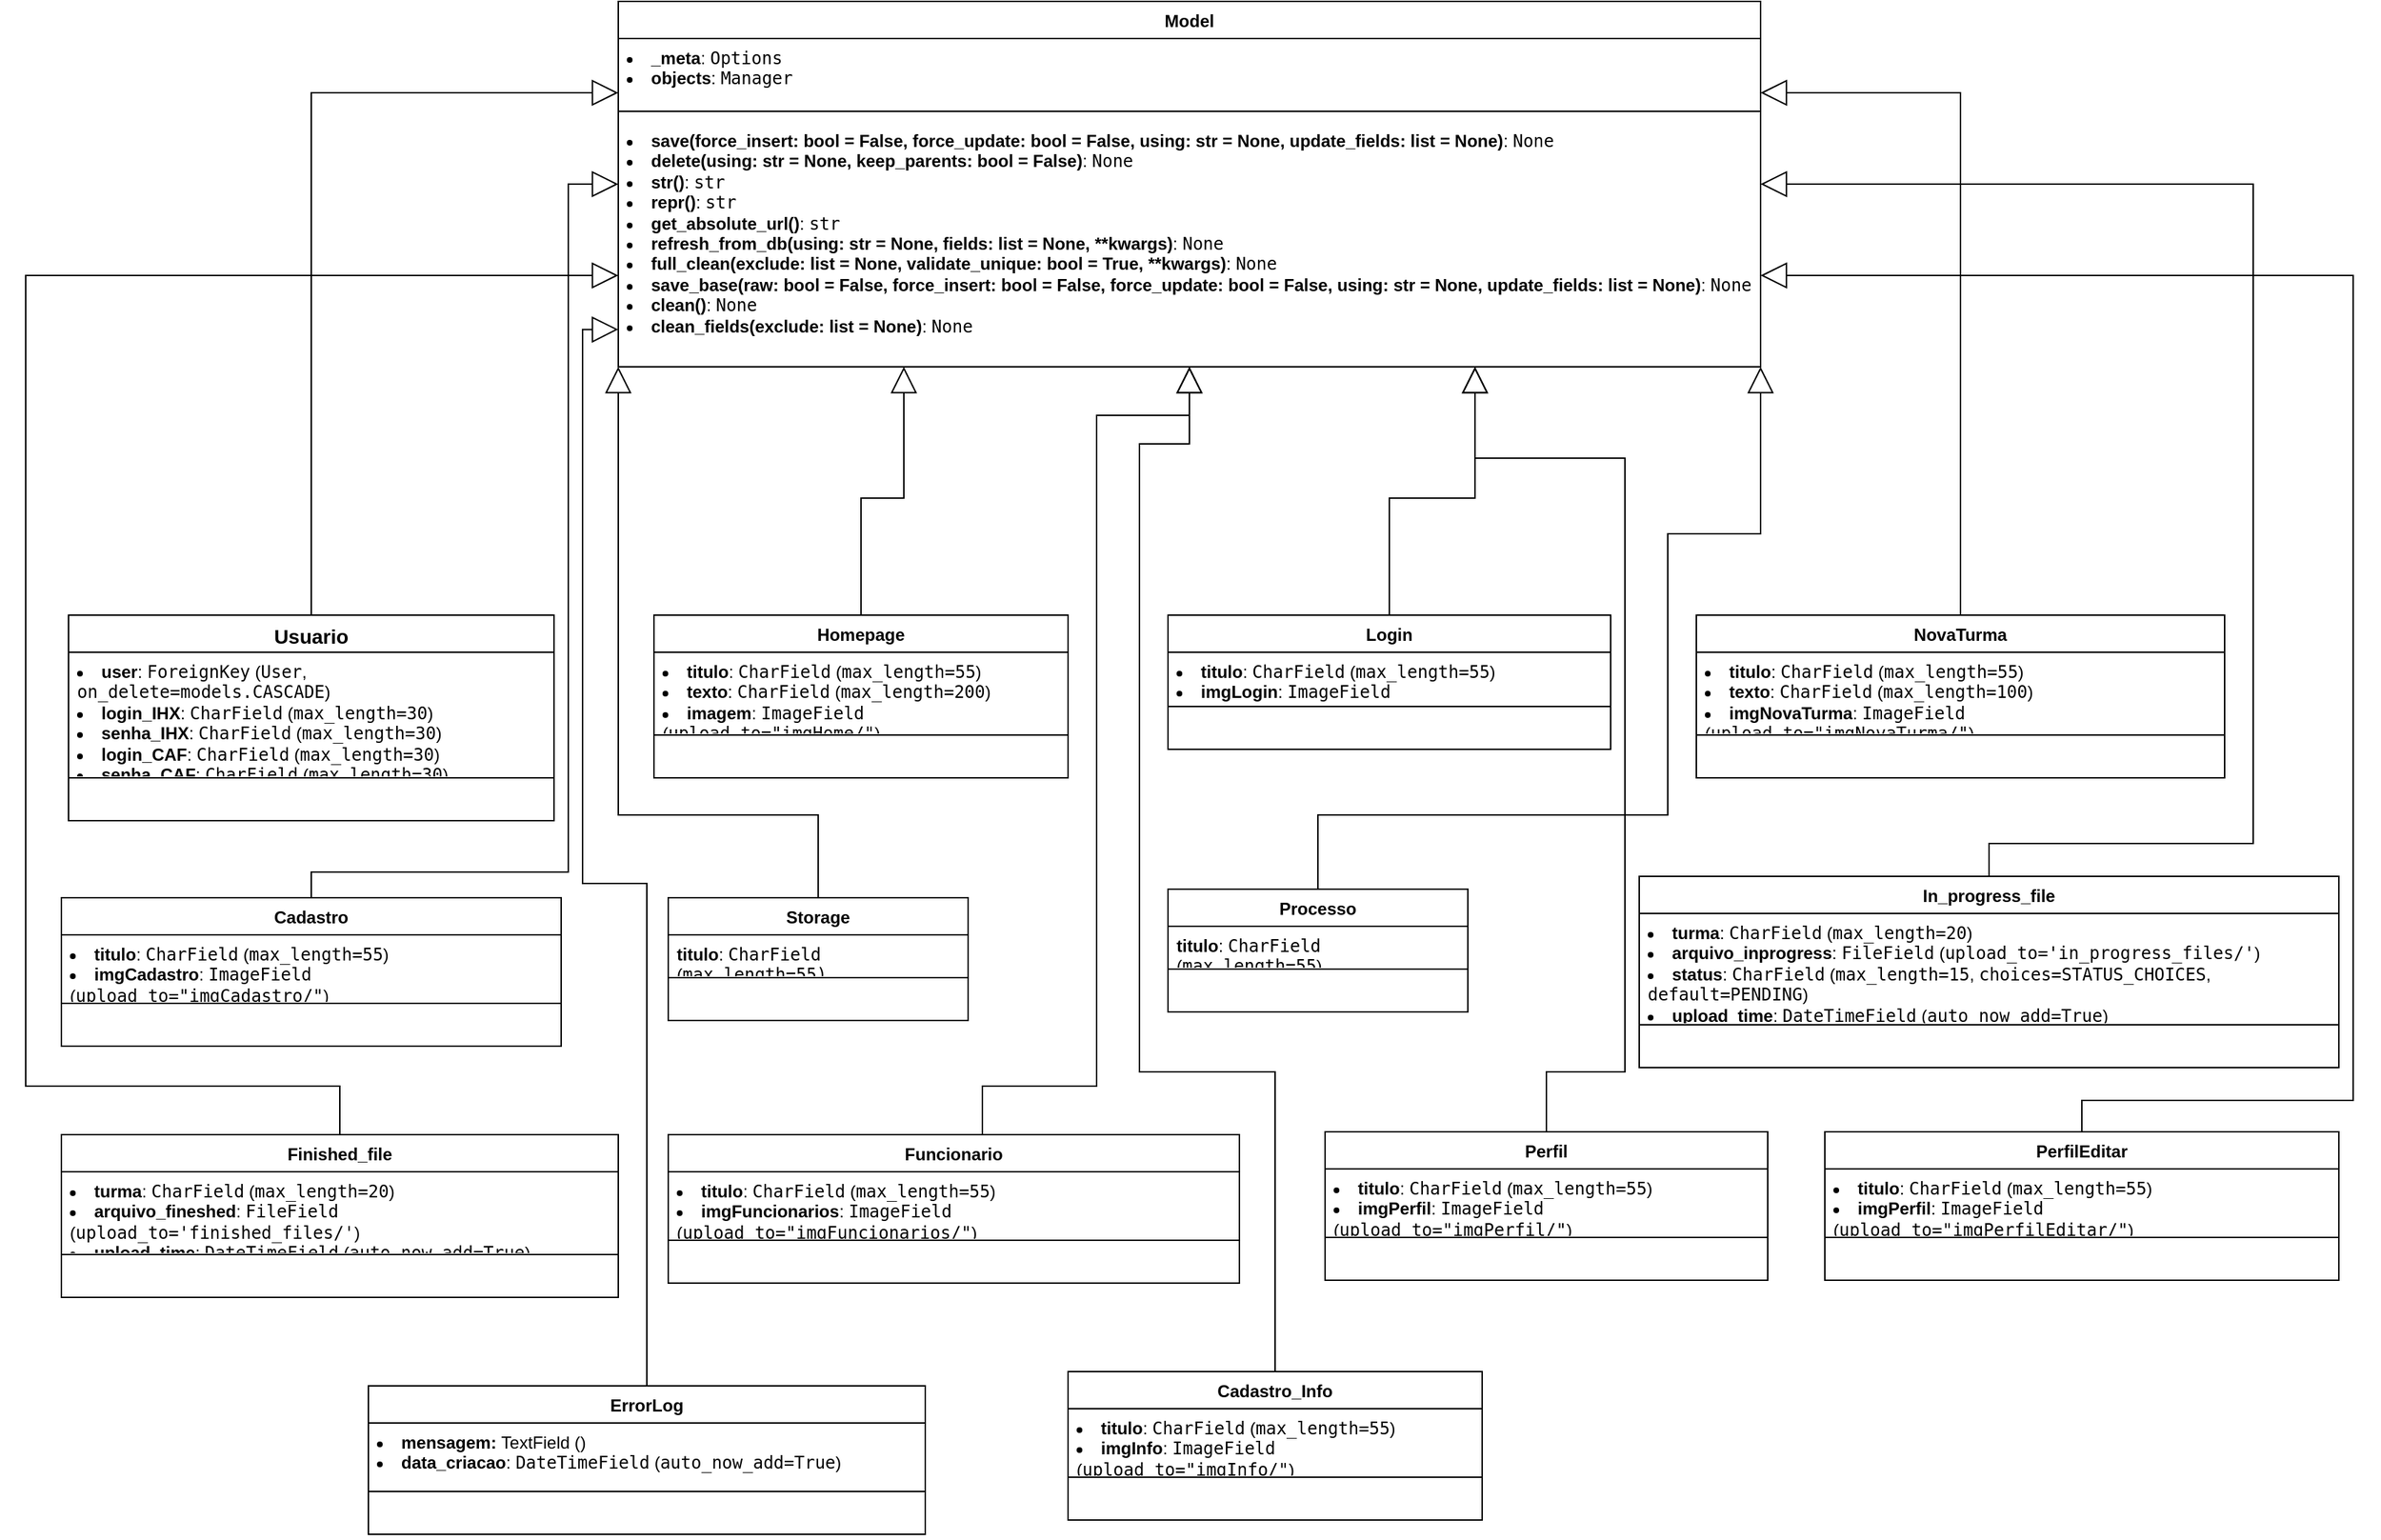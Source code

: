<mxfile version="25.0.1">
  <diagram id="C5RBs43oDa-KdzZeNtuy" name="Page-1">
    <mxGraphModel dx="1750" dy="928" grid="1" gridSize="10" guides="1" tooltips="1" connect="1" arrows="1" fold="1" page="1" pageScale="1" pageWidth="827" pageHeight="1169" math="0" shadow="0">
      <root>
        <mxCell id="WIyWlLk6GJQsqaUBKTNV-0" />
        <mxCell id="WIyWlLk6GJQsqaUBKTNV-1" parent="WIyWlLk6GJQsqaUBKTNV-0" />
        <mxCell id="6_UgSWo_ZpVjv1NP7Cd4-14" value="Model" style="swimlane;fontStyle=1;align=center;verticalAlign=top;childLayout=stackLayout;horizontal=1;startSize=26;horizontalStack=0;resizeParent=1;resizeParentMax=0;resizeLast=0;collapsible=1;marginBottom=0;whiteSpace=wrap;html=1;" parent="WIyWlLk6GJQsqaUBKTNV-1" vertex="1">
          <mxGeometry x="1255" y="10" width="800" height="256" as="geometry" />
        </mxCell>
        <mxCell id="6_UgSWo_ZpVjv1NP7Cd4-123" value="&lt;li&gt;&lt;strong&gt;_meta&lt;/strong&gt;: &lt;code&gt;Options&lt;/code&gt;&lt;/li&gt;&lt;li&gt;&lt;strong&gt;objects&lt;/strong&gt;: &lt;code&gt;Manager&lt;/code&gt;&lt;/li&gt;" style="text;strokeColor=none;fillColor=none;align=left;verticalAlign=top;spacingLeft=4;spacingRight=4;overflow=hidden;rotatable=0;points=[[0,0.5],[1,0.5]];portConstraint=eastwest;whiteSpace=wrap;html=1;" parent="6_UgSWo_ZpVjv1NP7Cd4-14" vertex="1">
          <mxGeometry y="26" width="800" height="44" as="geometry" />
        </mxCell>
        <mxCell id="6_UgSWo_ZpVjv1NP7Cd4-16" value="" style="line;strokeWidth=1;fillColor=none;align=left;verticalAlign=middle;spacingTop=-1;spacingLeft=3;spacingRight=3;rotatable=0;labelPosition=right;points=[];portConstraint=eastwest;strokeColor=inherit;" parent="6_UgSWo_ZpVjv1NP7Cd4-14" vertex="1">
          <mxGeometry y="70" width="800" height="14" as="geometry" />
        </mxCell>
        <mxCell id="6_UgSWo_ZpVjv1NP7Cd4-124" value="&lt;li&gt;&lt;strong&gt;save(force_insert: bool = False, force_update: bool = False, using: str = None, update_fields: list = None)&lt;/strong&gt;: &lt;code&gt;None&lt;/code&gt;&lt;/li&gt;&lt;li&gt;&lt;strong&gt;delete(using: str = None, keep_parents: bool = False)&lt;/strong&gt;: &lt;code&gt;None&lt;/code&gt;&lt;/li&gt;&lt;li&gt;&lt;strong&gt;&lt;strong&gt;str&lt;/strong&gt;()&lt;/strong&gt;: &lt;code&gt;str&lt;/code&gt;&lt;/li&gt;&lt;li&gt;&lt;strong&gt;&lt;strong&gt;repr&lt;/strong&gt;()&lt;/strong&gt;: &lt;code&gt;str&lt;/code&gt;&lt;/li&gt;&lt;li&gt;&lt;strong&gt;get_absolute_url()&lt;/strong&gt;: &lt;code&gt;str&lt;/code&gt;&lt;/li&gt;&lt;li&gt;&lt;strong&gt;refresh_from_db(using: str = None, fields: list = None, **kwargs)&lt;/strong&gt;: &lt;code&gt;None&lt;/code&gt;&lt;/li&gt;&lt;li&gt;&lt;strong&gt;full_clean(exclude: list = None, validate_unique: bool = True, **kwargs)&lt;/strong&gt;: &lt;code&gt;None&lt;/code&gt;&lt;/li&gt;&lt;li&gt;&lt;strong&gt;save_base(raw: bool = False, force_insert: bool = False, force_update: bool = False, using: str = None, update_fields: list = None)&lt;/strong&gt;: &lt;code&gt;None&lt;/code&gt;&lt;/li&gt;&lt;li&gt;&lt;strong&gt;clean()&lt;/strong&gt;: &lt;code&gt;None&lt;/code&gt;&lt;/li&gt;&lt;li&gt;&lt;strong&gt;clean_fields(exclude: list = None)&lt;/strong&gt;: &lt;code&gt;None&lt;/code&gt;&lt;/li&gt;" style="text;strokeColor=none;fillColor=none;align=left;verticalAlign=top;spacingLeft=4;spacingRight=4;overflow=hidden;rotatable=0;points=[[0,0.5],[1,0.5]];portConstraint=eastwest;whiteSpace=wrap;html=1;" parent="6_UgSWo_ZpVjv1NP7Cd4-14" vertex="1">
          <mxGeometry y="84" width="800" height="172" as="geometry" />
        </mxCell>
        <mxCell id="6_UgSWo_ZpVjv1NP7Cd4-105" style="edgeStyle=orthogonalEdgeStyle;rounded=0;orthogonalLoop=1;jettySize=auto;html=1;exitX=0.5;exitY=0;exitDx=0;exitDy=0;entryX=0;entryY=0.25;entryDx=0;entryDy=0;endArrow=block;endFill=0;endSize=16;" parent="WIyWlLk6GJQsqaUBKTNV-1" source="6_UgSWo_ZpVjv1NP7Cd4-18" target="6_UgSWo_ZpVjv1NP7Cd4-14" edge="1">
          <mxGeometry relative="1" as="geometry">
            <mxPoint x="1220" y="230" as="targetPoint" />
          </mxGeometry>
        </mxCell>
        <mxCell id="6_UgSWo_ZpVjv1NP7Cd4-18" value="&lt;span style=&quot;font-size: 14px;&quot;&gt;Usuario&lt;/span&gt;" style="swimlane;fontStyle=1;align=center;verticalAlign=top;childLayout=stackLayout;horizontal=1;startSize=26;horizontalStack=0;resizeParent=1;resizeParentMax=0;resizeLast=0;collapsible=1;marginBottom=0;whiteSpace=wrap;html=1;" parent="WIyWlLk6GJQsqaUBKTNV-1" vertex="1">
          <mxGeometry x="870" y="440" width="340" height="144" as="geometry" />
        </mxCell>
        <mxCell id="6_UgSWo_ZpVjv1NP7Cd4-19" value="&lt;li&gt;&lt;strong&gt;user&lt;/strong&gt;: &lt;code&gt;ForeignKey&lt;/code&gt; (&lt;code&gt;User&lt;/code&gt;, &lt;code&gt;on_delete=models.CASCADE&lt;/code&gt;)&lt;/li&gt;&lt;li&gt;&lt;strong&gt;login_IHX&lt;/strong&gt;: &lt;code&gt;CharField&lt;/code&gt; (&lt;code&gt;max_length=30&lt;/code&gt;)&lt;/li&gt;&lt;li&gt;&lt;strong&gt;senha_IHX&lt;/strong&gt;: &lt;code&gt;CharField&lt;/code&gt; (&lt;code&gt;max_length=30&lt;/code&gt;)&lt;/li&gt;&lt;li&gt;&lt;strong&gt;login_CAF&lt;/strong&gt;: &lt;code&gt;CharField&lt;/code&gt; (&lt;code&gt;max_length=30&lt;/code&gt;)&lt;/li&gt;&lt;li&gt;&lt;strong&gt;senha_CAF&lt;/strong&gt;: &lt;code&gt;CharField&lt;/code&gt; (&lt;code&gt;max_length=30&lt;/code&gt;)&lt;/li&gt;" style="text;strokeColor=none;fillColor=none;align=left;verticalAlign=top;spacingLeft=4;spacingRight=4;overflow=hidden;rotatable=0;points=[[0,0.5],[1,0.5]];portConstraint=eastwest;whiteSpace=wrap;html=1;" parent="6_UgSWo_ZpVjv1NP7Cd4-18" vertex="1">
          <mxGeometry y="26" width="340" height="84" as="geometry" />
        </mxCell>
        <mxCell id="6_UgSWo_ZpVjv1NP7Cd4-20" value="" style="line;strokeWidth=1;fillColor=none;align=left;verticalAlign=middle;spacingTop=-1;spacingLeft=3;spacingRight=3;rotatable=0;labelPosition=right;points=[];portConstraint=eastwest;strokeColor=inherit;" parent="6_UgSWo_ZpVjv1NP7Cd4-18" vertex="1">
          <mxGeometry y="110" width="340" height="8" as="geometry" />
        </mxCell>
        <mxCell id="6_UgSWo_ZpVjv1NP7Cd4-21" value="&amp;nbsp; &amp;nbsp; &amp;nbsp;" style="text;strokeColor=none;fillColor=none;align=left;verticalAlign=top;spacingLeft=4;spacingRight=4;overflow=hidden;rotatable=0;points=[[0,0.5],[1,0.5]];portConstraint=eastwest;whiteSpace=wrap;html=1;" parent="6_UgSWo_ZpVjv1NP7Cd4-18" vertex="1">
          <mxGeometry y="118" width="340" height="26" as="geometry" />
        </mxCell>
        <mxCell id="6_UgSWo_ZpVjv1NP7Cd4-109" style="edgeStyle=orthogonalEdgeStyle;rounded=0;orthogonalLoop=1;jettySize=auto;html=1;entryX=0.25;entryY=1;entryDx=0;entryDy=0;endSize=16;endArrow=block;endFill=0;" parent="WIyWlLk6GJQsqaUBKTNV-1" source="6_UgSWo_ZpVjv1NP7Cd4-29" target="6_UgSWo_ZpVjv1NP7Cd4-14" edge="1">
          <mxGeometry relative="1" as="geometry" />
        </mxCell>
        <mxCell id="6_UgSWo_ZpVjv1NP7Cd4-29" value="Homepage" style="swimlane;fontStyle=1;align=center;verticalAlign=top;childLayout=stackLayout;horizontal=1;startSize=26;horizontalStack=0;resizeParent=1;resizeParentMax=0;resizeLast=0;collapsible=1;marginBottom=0;whiteSpace=wrap;html=1;" parent="WIyWlLk6GJQsqaUBKTNV-1" vertex="1">
          <mxGeometry x="1280" y="440" width="290" height="114" as="geometry" />
        </mxCell>
        <mxCell id="6_UgSWo_ZpVjv1NP7Cd4-30" value="&lt;li&gt;&lt;strong&gt;titulo&lt;/strong&gt;: &lt;code&gt;CharField&lt;/code&gt; (&lt;code&gt;max_length=55&lt;/code&gt;)&lt;/li&gt;&lt;li&gt;&lt;strong&gt;texto&lt;/strong&gt;: &lt;code&gt;CharField&lt;/code&gt; (&lt;code&gt;max_length=200&lt;/code&gt;)&lt;/li&gt;&lt;li&gt;&lt;strong&gt;imagem&lt;/strong&gt;: &lt;code&gt;ImageField&lt;/code&gt; (&lt;code&gt;upload_to=&quot;imgHome/&quot;&lt;/code&gt;)&lt;/li&gt;" style="text;strokeColor=none;fillColor=none;align=left;verticalAlign=top;spacingLeft=4;spacingRight=4;overflow=hidden;rotatable=0;points=[[0,0.5],[1,0.5]];portConstraint=eastwest;whiteSpace=wrap;html=1;" parent="6_UgSWo_ZpVjv1NP7Cd4-29" vertex="1">
          <mxGeometry y="26" width="290" height="54" as="geometry" />
        </mxCell>
        <mxCell id="6_UgSWo_ZpVjv1NP7Cd4-31" value="" style="line;strokeWidth=1;fillColor=none;align=left;verticalAlign=middle;spacingTop=-1;spacingLeft=3;spacingRight=3;rotatable=0;labelPosition=right;points=[];portConstraint=eastwest;strokeColor=inherit;" parent="6_UgSWo_ZpVjv1NP7Cd4-29" vertex="1">
          <mxGeometry y="80" width="290" height="8" as="geometry" />
        </mxCell>
        <mxCell id="6_UgSWo_ZpVjv1NP7Cd4-32" value="&amp;nbsp; &amp;nbsp;&amp;nbsp;" style="text;strokeColor=none;fillColor=none;align=left;verticalAlign=top;spacingLeft=4;spacingRight=4;overflow=hidden;rotatable=0;points=[[0,0.5],[1,0.5]];portConstraint=eastwest;whiteSpace=wrap;html=1;" parent="6_UgSWo_ZpVjv1NP7Cd4-29" vertex="1">
          <mxGeometry y="88" width="290" height="26" as="geometry" />
        </mxCell>
        <mxCell id="6_UgSWo_ZpVjv1NP7Cd4-111" style="edgeStyle=orthogonalEdgeStyle;rounded=0;orthogonalLoop=1;jettySize=auto;html=1;entryX=0.75;entryY=1;entryDx=0;entryDy=0;endArrow=block;endFill=0;endSize=16;" parent="WIyWlLk6GJQsqaUBKTNV-1" source="6_UgSWo_ZpVjv1NP7Cd4-42" target="6_UgSWo_ZpVjv1NP7Cd4-14" edge="1">
          <mxGeometry relative="1" as="geometry" />
        </mxCell>
        <mxCell id="6_UgSWo_ZpVjv1NP7Cd4-42" value="Login" style="swimlane;fontStyle=1;align=center;verticalAlign=top;childLayout=stackLayout;horizontal=1;startSize=26;horizontalStack=0;resizeParent=1;resizeParentMax=0;resizeLast=0;collapsible=1;marginBottom=0;whiteSpace=wrap;html=1;" parent="WIyWlLk6GJQsqaUBKTNV-1" vertex="1">
          <mxGeometry x="1640" y="440" width="310" height="94" as="geometry" />
        </mxCell>
        <mxCell id="6_UgSWo_ZpVjv1NP7Cd4-43" value="&lt;li&gt;&lt;strong&gt;titulo&lt;/strong&gt;: &lt;code&gt;CharField&lt;/code&gt; (&lt;code&gt;max_length=55&lt;/code&gt;)&lt;/li&gt;&lt;li&gt;&lt;strong&gt;imgLogin&lt;/strong&gt;: &lt;code&gt;ImageField&lt;/code&gt; (&lt;code&gt;upload_to=&quot;imgLogin/&quot;&lt;/code&gt;)&lt;/li&gt;" style="text;strokeColor=none;fillColor=none;align=left;verticalAlign=top;spacingLeft=4;spacingRight=4;overflow=hidden;rotatable=0;points=[[0,0.5],[1,0.5]];portConstraint=eastwest;whiteSpace=wrap;html=1;" parent="6_UgSWo_ZpVjv1NP7Cd4-42" vertex="1">
          <mxGeometry y="26" width="310" height="34" as="geometry" />
        </mxCell>
        <mxCell id="6_UgSWo_ZpVjv1NP7Cd4-44" value="" style="line;strokeWidth=1;fillColor=none;align=left;verticalAlign=middle;spacingTop=-1;spacingLeft=3;spacingRight=3;rotatable=0;labelPosition=right;points=[];portConstraint=eastwest;strokeColor=inherit;" parent="6_UgSWo_ZpVjv1NP7Cd4-42" vertex="1">
          <mxGeometry y="60" width="310" height="8" as="geometry" />
        </mxCell>
        <mxCell id="6_UgSWo_ZpVjv1NP7Cd4-45" value="&amp;nbsp; &amp;nbsp;&amp;nbsp;" style="text;strokeColor=none;fillColor=none;align=left;verticalAlign=top;spacingLeft=4;spacingRight=4;overflow=hidden;rotatable=0;points=[[0,0.5],[1,0.5]];portConstraint=eastwest;whiteSpace=wrap;html=1;" parent="6_UgSWo_ZpVjv1NP7Cd4-42" vertex="1">
          <mxGeometry y="68" width="310" height="26" as="geometry" />
        </mxCell>
        <mxCell id="6_UgSWo_ZpVjv1NP7Cd4-119" style="edgeStyle=orthogonalEdgeStyle;rounded=0;orthogonalLoop=1;jettySize=auto;html=1;entryX=1;entryY=0.25;entryDx=0;entryDy=0;endArrow=block;endFill=0;endSize=16;" parent="WIyWlLk6GJQsqaUBKTNV-1" source="6_UgSWo_ZpVjv1NP7Cd4-46" target="6_UgSWo_ZpVjv1NP7Cd4-14" edge="1">
          <mxGeometry relative="1" as="geometry" />
        </mxCell>
        <mxCell id="6_UgSWo_ZpVjv1NP7Cd4-46" value="NovaTurma" style="swimlane;fontStyle=1;align=center;verticalAlign=top;childLayout=stackLayout;horizontal=1;startSize=26;horizontalStack=0;resizeParent=1;resizeParentMax=0;resizeLast=0;collapsible=1;marginBottom=0;whiteSpace=wrap;html=1;" parent="WIyWlLk6GJQsqaUBKTNV-1" vertex="1">
          <mxGeometry x="2010" y="440" width="370" height="114" as="geometry" />
        </mxCell>
        <mxCell id="6_UgSWo_ZpVjv1NP7Cd4-47" value="&lt;li&gt;&lt;strong&gt;titulo&lt;/strong&gt;: &lt;code&gt;CharField&lt;/code&gt; (&lt;code&gt;max_length=55&lt;/code&gt;)&lt;/li&gt;&lt;li&gt;&lt;strong&gt;texto&lt;/strong&gt;: &lt;code&gt;CharField&lt;/code&gt; (&lt;code&gt;max_length=100&lt;/code&gt;)&lt;/li&gt;&lt;li&gt;&lt;strong&gt;imgNovaTurma&lt;/strong&gt;: &lt;code&gt;ImageField&lt;/code&gt; (&lt;code&gt;upload_to=&quot;imgNovaTurma/&quot;&lt;/code&gt;)&lt;/li&gt;" style="text;strokeColor=none;fillColor=none;align=left;verticalAlign=top;spacingLeft=4;spacingRight=4;overflow=hidden;rotatable=0;points=[[0,0.5],[1,0.5]];portConstraint=eastwest;whiteSpace=wrap;html=1;" parent="6_UgSWo_ZpVjv1NP7Cd4-46" vertex="1">
          <mxGeometry y="26" width="370" height="54" as="geometry" />
        </mxCell>
        <mxCell id="6_UgSWo_ZpVjv1NP7Cd4-48" value="" style="line;strokeWidth=1;fillColor=none;align=left;verticalAlign=middle;spacingTop=-1;spacingLeft=3;spacingRight=3;rotatable=0;labelPosition=right;points=[];portConstraint=eastwest;strokeColor=inherit;" parent="6_UgSWo_ZpVjv1NP7Cd4-46" vertex="1">
          <mxGeometry y="80" width="370" height="8" as="geometry" />
        </mxCell>
        <mxCell id="6_UgSWo_ZpVjv1NP7Cd4-49" value="&amp;nbsp; &amp;nbsp; &amp;nbsp;" style="text;strokeColor=none;fillColor=none;align=left;verticalAlign=top;spacingLeft=4;spacingRight=4;overflow=hidden;rotatable=0;points=[[0,0.5],[1,0.5]];portConstraint=eastwest;whiteSpace=wrap;html=1;" parent="6_UgSWo_ZpVjv1NP7Cd4-46" vertex="1">
          <mxGeometry y="88" width="370" height="26" as="geometry" />
        </mxCell>
        <mxCell id="6_UgSWo_ZpVjv1NP7Cd4-106" style="edgeStyle=orthogonalEdgeStyle;rounded=0;orthogonalLoop=1;jettySize=auto;html=1;entryX=0;entryY=0.5;entryDx=0;entryDy=0;exitX=0.5;exitY=0;exitDx=0;exitDy=0;endSize=16;endArrow=block;endFill=0;" parent="WIyWlLk6GJQsqaUBKTNV-1" source="6_UgSWo_ZpVjv1NP7Cd4-51" target="6_UgSWo_ZpVjv1NP7Cd4-14" edge="1">
          <mxGeometry relative="1" as="geometry">
            <Array as="points">
              <mxPoint x="1040" y="620" />
              <mxPoint x="1220" y="620" />
              <mxPoint x="1220" y="138" />
            </Array>
          </mxGeometry>
        </mxCell>
        <mxCell id="6_UgSWo_ZpVjv1NP7Cd4-51" value="Cadastro" style="swimlane;fontStyle=1;align=center;verticalAlign=top;childLayout=stackLayout;horizontal=1;startSize=26;horizontalStack=0;resizeParent=1;resizeParentMax=0;resizeLast=0;collapsible=1;marginBottom=0;whiteSpace=wrap;html=1;" parent="WIyWlLk6GJQsqaUBKTNV-1" vertex="1">
          <mxGeometry x="865" y="638" width="350" height="104" as="geometry" />
        </mxCell>
        <mxCell id="6_UgSWo_ZpVjv1NP7Cd4-52" value="&lt;li&gt;&lt;strong&gt;titulo&lt;/strong&gt;: &lt;code&gt;CharField&lt;/code&gt; (&lt;code&gt;max_length=55&lt;/code&gt;)&lt;/li&gt;&lt;li&gt;&lt;strong&gt;imgCadastro&lt;/strong&gt;: &lt;code&gt;ImageField&lt;/code&gt; (&lt;code&gt;upload_to=&quot;imgCadastro/&quot;&lt;/code&gt;)&lt;/li&gt;" style="text;strokeColor=none;fillColor=none;align=left;verticalAlign=top;spacingLeft=4;spacingRight=4;overflow=hidden;rotatable=0;points=[[0,0.5],[1,0.5]];portConstraint=eastwest;whiteSpace=wrap;html=1;" parent="6_UgSWo_ZpVjv1NP7Cd4-51" vertex="1">
          <mxGeometry y="26" width="350" height="44" as="geometry" />
        </mxCell>
        <mxCell id="6_UgSWo_ZpVjv1NP7Cd4-53" value="" style="line;strokeWidth=1;fillColor=none;align=left;verticalAlign=middle;spacingTop=-1;spacingLeft=3;spacingRight=3;rotatable=0;labelPosition=right;points=[];portConstraint=eastwest;strokeColor=inherit;" parent="6_UgSWo_ZpVjv1NP7Cd4-51" vertex="1">
          <mxGeometry y="70" width="350" height="8" as="geometry" />
        </mxCell>
        <mxCell id="6_UgSWo_ZpVjv1NP7Cd4-54" value="&amp;nbsp; &amp;nbsp;" style="text;strokeColor=none;fillColor=none;align=left;verticalAlign=top;spacingLeft=4;spacingRight=4;overflow=hidden;rotatable=0;points=[[0,0.5],[1,0.5]];portConstraint=eastwest;whiteSpace=wrap;html=1;" parent="6_UgSWo_ZpVjv1NP7Cd4-51" vertex="1">
          <mxGeometry y="78" width="350" height="26" as="geometry" />
        </mxCell>
        <mxCell id="6_UgSWo_ZpVjv1NP7Cd4-110" style="edgeStyle=orthogonalEdgeStyle;rounded=0;orthogonalLoop=1;jettySize=auto;html=1;entryX=0;entryY=1;entryDx=0;entryDy=0;endSize=16;endArrow=block;endFill=0;" parent="WIyWlLk6GJQsqaUBKTNV-1" source="6_UgSWo_ZpVjv1NP7Cd4-55" target="6_UgSWo_ZpVjv1NP7Cd4-14" edge="1">
          <mxGeometry relative="1" as="geometry">
            <Array as="points">
              <mxPoint x="1395" y="580" />
              <mxPoint x="1255" y="580" />
            </Array>
          </mxGeometry>
        </mxCell>
        <mxCell id="6_UgSWo_ZpVjv1NP7Cd4-55" value="Storage" style="swimlane;fontStyle=1;align=center;verticalAlign=top;childLayout=stackLayout;horizontal=1;startSize=26;horizontalStack=0;resizeParent=1;resizeParentMax=0;resizeLast=0;collapsible=1;marginBottom=0;whiteSpace=wrap;html=1;" parent="WIyWlLk6GJQsqaUBKTNV-1" vertex="1">
          <mxGeometry x="1290" y="638" width="210" height="86" as="geometry" />
        </mxCell>
        <mxCell id="6_UgSWo_ZpVjv1NP7Cd4-56" value="&lt;strong&gt;titulo&lt;/strong&gt;: &lt;code&gt;CharField&lt;/code&gt; (&lt;code&gt;max_length=55)&lt;/code&gt;" style="text;strokeColor=none;fillColor=none;align=left;verticalAlign=top;spacingLeft=4;spacingRight=4;overflow=hidden;rotatable=0;points=[[0,0.5],[1,0.5]];portConstraint=eastwest;whiteSpace=wrap;html=1;" parent="6_UgSWo_ZpVjv1NP7Cd4-55" vertex="1">
          <mxGeometry y="26" width="210" height="26" as="geometry" />
        </mxCell>
        <mxCell id="6_UgSWo_ZpVjv1NP7Cd4-57" value="" style="line;strokeWidth=1;fillColor=none;align=left;verticalAlign=middle;spacingTop=-1;spacingLeft=3;spacingRight=3;rotatable=0;labelPosition=right;points=[];portConstraint=eastwest;strokeColor=inherit;" parent="6_UgSWo_ZpVjv1NP7Cd4-55" vertex="1">
          <mxGeometry y="52" width="210" height="8" as="geometry" />
        </mxCell>
        <mxCell id="6_UgSWo_ZpVjv1NP7Cd4-58" value="&amp;nbsp; &amp;nbsp;&amp;nbsp;" style="text;strokeColor=none;fillColor=none;align=left;verticalAlign=top;spacingLeft=4;spacingRight=4;overflow=hidden;rotatable=0;points=[[0,0.5],[1,0.5]];portConstraint=eastwest;whiteSpace=wrap;html=1;" parent="6_UgSWo_ZpVjv1NP7Cd4-55" vertex="1">
          <mxGeometry y="60" width="210" height="26" as="geometry" />
        </mxCell>
        <mxCell id="6_UgSWo_ZpVjv1NP7Cd4-116" style="edgeStyle=orthogonalEdgeStyle;rounded=0;orthogonalLoop=1;jettySize=auto;html=1;entryX=1;entryY=1;entryDx=0;entryDy=0;endSize=16;endArrow=block;endFill=0;" parent="WIyWlLk6GJQsqaUBKTNV-1" source="6_UgSWo_ZpVjv1NP7Cd4-59" target="6_UgSWo_ZpVjv1NP7Cd4-14" edge="1">
          <mxGeometry relative="1" as="geometry">
            <Array as="points">
              <mxPoint x="1745" y="580" />
              <mxPoint x="1990" y="580" />
              <mxPoint x="1990" y="383" />
              <mxPoint x="2055" y="383" />
            </Array>
          </mxGeometry>
        </mxCell>
        <mxCell id="6_UgSWo_ZpVjv1NP7Cd4-59" value="Processo" style="swimlane;fontStyle=1;align=center;verticalAlign=top;childLayout=stackLayout;horizontal=1;startSize=26;horizontalStack=0;resizeParent=1;resizeParentMax=0;resizeLast=0;collapsible=1;marginBottom=0;whiteSpace=wrap;html=1;" parent="WIyWlLk6GJQsqaUBKTNV-1" vertex="1">
          <mxGeometry x="1640" y="632" width="210" height="86" as="geometry" />
        </mxCell>
        <mxCell id="6_UgSWo_ZpVjv1NP7Cd4-60" value="&lt;strong&gt;titulo&lt;/strong&gt;: &lt;code&gt;CharField&lt;/code&gt; (&lt;code&gt;max_length=55&lt;/code&gt;)" style="text;strokeColor=none;fillColor=none;align=left;verticalAlign=top;spacingLeft=4;spacingRight=4;overflow=hidden;rotatable=0;points=[[0,0.5],[1,0.5]];portConstraint=eastwest;whiteSpace=wrap;html=1;" parent="6_UgSWo_ZpVjv1NP7Cd4-59" vertex="1">
          <mxGeometry y="26" width="210" height="26" as="geometry" />
        </mxCell>
        <mxCell id="6_UgSWo_ZpVjv1NP7Cd4-61" value="" style="line;strokeWidth=1;fillColor=none;align=left;verticalAlign=middle;spacingTop=-1;spacingLeft=3;spacingRight=3;rotatable=0;labelPosition=right;points=[];portConstraint=eastwest;strokeColor=inherit;" parent="6_UgSWo_ZpVjv1NP7Cd4-59" vertex="1">
          <mxGeometry y="52" width="210" height="8" as="geometry" />
        </mxCell>
        <mxCell id="6_UgSWo_ZpVjv1NP7Cd4-62" value="&amp;nbsp; &amp;nbsp;" style="text;strokeColor=none;fillColor=none;align=left;verticalAlign=top;spacingLeft=4;spacingRight=4;overflow=hidden;rotatable=0;points=[[0,0.5],[1,0.5]];portConstraint=eastwest;whiteSpace=wrap;html=1;" parent="6_UgSWo_ZpVjv1NP7Cd4-59" vertex="1">
          <mxGeometry y="60" width="210" height="26" as="geometry" />
        </mxCell>
        <mxCell id="6_UgSWo_ZpVjv1NP7Cd4-120" style="edgeStyle=orthogonalEdgeStyle;rounded=0;orthogonalLoop=1;jettySize=auto;html=1;exitX=0.5;exitY=0;exitDx=0;exitDy=0;entryX=1;entryY=0.5;entryDx=0;entryDy=0;endSize=16;endArrow=block;endFill=0;" parent="WIyWlLk6GJQsqaUBKTNV-1" source="6_UgSWo_ZpVjv1NP7Cd4-63" target="6_UgSWo_ZpVjv1NP7Cd4-14" edge="1">
          <mxGeometry relative="1" as="geometry">
            <Array as="points">
              <mxPoint x="2215" y="600" />
              <mxPoint x="2400" y="600" />
              <mxPoint x="2400" y="138" />
            </Array>
          </mxGeometry>
        </mxCell>
        <mxCell id="6_UgSWo_ZpVjv1NP7Cd4-63" value="In_progress_file" style="swimlane;fontStyle=1;align=center;verticalAlign=top;childLayout=stackLayout;horizontal=1;startSize=26;horizontalStack=0;resizeParent=1;resizeParentMax=0;resizeLast=0;collapsible=1;marginBottom=0;whiteSpace=wrap;html=1;" parent="WIyWlLk6GJQsqaUBKTNV-1" vertex="1">
          <mxGeometry x="1970" y="623" width="490" height="134" as="geometry" />
        </mxCell>
        <mxCell id="6_UgSWo_ZpVjv1NP7Cd4-64" value="&lt;li&gt;&lt;strong&gt;turma&lt;/strong&gt;: &lt;code&gt;CharField&lt;/code&gt; (&lt;code&gt;max_length=20&lt;/code&gt;)&lt;/li&gt;&lt;li&gt;&lt;strong&gt;arquivo_inprogress&lt;/strong&gt;: &lt;code&gt;FileField&lt;/code&gt; (&lt;code&gt;upload_to=&#39;in_progress_files/&#39;&lt;/code&gt;)&lt;/li&gt;&lt;li&gt;&lt;strong&gt;status&lt;/strong&gt;: &lt;code&gt;CharField&lt;/code&gt; (&lt;code&gt;max_length=15&lt;/code&gt;, &lt;code&gt;choices=STATUS_CHOICES&lt;/code&gt;, &lt;code&gt;default=PENDING&lt;/code&gt;)&lt;/li&gt;&lt;li&gt;&lt;strong&gt;upload_time&lt;/strong&gt;: &lt;code&gt;DateTimeField&lt;/code&gt; (&lt;code&gt;auto_now_add=True&lt;/code&gt;)&lt;/li&gt;" style="text;strokeColor=none;fillColor=none;align=left;verticalAlign=top;spacingLeft=4;spacingRight=4;overflow=hidden;rotatable=0;points=[[0,0.5],[1,0.5]];portConstraint=eastwest;whiteSpace=wrap;html=1;" parent="6_UgSWo_ZpVjv1NP7Cd4-63" vertex="1">
          <mxGeometry y="26" width="490" height="74" as="geometry" />
        </mxCell>
        <mxCell id="6_UgSWo_ZpVjv1NP7Cd4-65" value="" style="line;strokeWidth=1;fillColor=none;align=left;verticalAlign=middle;spacingTop=-1;spacingLeft=3;spacingRight=3;rotatable=0;labelPosition=right;points=[];portConstraint=eastwest;strokeColor=inherit;" parent="6_UgSWo_ZpVjv1NP7Cd4-63" vertex="1">
          <mxGeometry y="100" width="490" height="8" as="geometry" />
        </mxCell>
        <mxCell id="6_UgSWo_ZpVjv1NP7Cd4-66" value="&amp;nbsp; &amp;nbsp;&amp;nbsp;" style="text;strokeColor=none;fillColor=none;align=left;verticalAlign=top;spacingLeft=4;spacingRight=4;overflow=hidden;rotatable=0;points=[[0,0.5],[1,0.5]];portConstraint=eastwest;whiteSpace=wrap;html=1;" parent="6_UgSWo_ZpVjv1NP7Cd4-63" vertex="1">
          <mxGeometry y="108" width="490" height="26" as="geometry" />
        </mxCell>
        <mxCell id="6_UgSWo_ZpVjv1NP7Cd4-107" style="edgeStyle=orthogonalEdgeStyle;rounded=0;orthogonalLoop=1;jettySize=auto;html=1;entryX=0;entryY=0.75;entryDx=0;entryDy=0;exitX=0.5;exitY=0;exitDx=0;exitDy=0;endSize=16;endArrow=block;endFill=0;" parent="WIyWlLk6GJQsqaUBKTNV-1" source="6_UgSWo_ZpVjv1NP7Cd4-71" target="6_UgSWo_ZpVjv1NP7Cd4-14" edge="1">
          <mxGeometry relative="1" as="geometry">
            <Array as="points">
              <mxPoint x="1060" y="770" />
              <mxPoint x="840" y="770" />
              <mxPoint x="840" y="202" />
            </Array>
          </mxGeometry>
        </mxCell>
        <mxCell id="6_UgSWo_ZpVjv1NP7Cd4-71" value="Finished_file" style="swimlane;fontStyle=1;align=center;verticalAlign=top;childLayout=stackLayout;horizontal=1;startSize=26;horizontalStack=0;resizeParent=1;resizeParentMax=0;resizeLast=0;collapsible=1;marginBottom=0;whiteSpace=wrap;html=1;" parent="WIyWlLk6GJQsqaUBKTNV-1" vertex="1">
          <mxGeometry x="865" y="804" width="390" height="114" as="geometry" />
        </mxCell>
        <mxCell id="6_UgSWo_ZpVjv1NP7Cd4-72" value="&lt;li&gt;&lt;strong&gt;turma&lt;/strong&gt;: &lt;code&gt;CharField&lt;/code&gt; (&lt;code&gt;max_length=20&lt;/code&gt;)&lt;/li&gt;&lt;li&gt;&lt;strong&gt;arquivo_fineshed&lt;/strong&gt;: &lt;code&gt;FileField&lt;/code&gt; (&lt;code&gt;upload_to=&#39;finished_files/&#39;&lt;/code&gt;)&lt;/li&gt;&lt;li&gt;&lt;strong style=&quot;background-color: initial;&quot;&gt;upload_time&lt;/strong&gt;&lt;span style=&quot;background-color: initial;&quot;&gt;: &lt;/span&gt;&lt;code style=&quot;background-color: initial;&quot;&gt;DateTimeField&lt;/code&gt;&lt;span style=&quot;background-color: initial;&quot;&gt; (&lt;/span&gt;&lt;code style=&quot;background-color: initial;&quot;&gt;auto_now_add=True&lt;/code&gt;&lt;span style=&quot;background-color: initial;&quot;&gt;)&lt;/span&gt;&lt;/li&gt;" style="text;strokeColor=none;fillColor=none;align=left;verticalAlign=top;spacingLeft=4;spacingRight=4;overflow=hidden;rotatable=0;points=[[0,0.5],[1,0.5]];portConstraint=eastwest;whiteSpace=wrap;html=1;" parent="6_UgSWo_ZpVjv1NP7Cd4-71" vertex="1">
          <mxGeometry y="26" width="390" height="54" as="geometry" />
        </mxCell>
        <mxCell id="6_UgSWo_ZpVjv1NP7Cd4-73" value="" style="line;strokeWidth=1;fillColor=none;align=left;verticalAlign=middle;spacingTop=-1;spacingLeft=3;spacingRight=3;rotatable=0;labelPosition=right;points=[];portConstraint=eastwest;strokeColor=inherit;" parent="6_UgSWo_ZpVjv1NP7Cd4-71" vertex="1">
          <mxGeometry y="80" width="390" height="8" as="geometry" />
        </mxCell>
        <mxCell id="6_UgSWo_ZpVjv1NP7Cd4-74" value="&amp;nbsp; &amp;nbsp;" style="text;strokeColor=none;fillColor=none;align=left;verticalAlign=top;spacingLeft=4;spacingRight=4;overflow=hidden;rotatable=0;points=[[0,0.5],[1,0.5]];portConstraint=eastwest;whiteSpace=wrap;html=1;" parent="6_UgSWo_ZpVjv1NP7Cd4-71" vertex="1">
          <mxGeometry y="88" width="390" height="26" as="geometry" />
        </mxCell>
        <mxCell id="6_UgSWo_ZpVjv1NP7Cd4-115" style="edgeStyle=orthogonalEdgeStyle;rounded=0;orthogonalLoop=1;jettySize=auto;html=1;exitX=0.5;exitY=0;exitDx=0;exitDy=0;entryX=0.5;entryY=1;entryDx=0;entryDy=0;endSize=16;endArrow=block;endFill=0;" parent="WIyWlLk6GJQsqaUBKTNV-1" target="6_UgSWo_ZpVjv1NP7Cd4-14" edge="1">
          <mxGeometry relative="1" as="geometry">
            <mxPoint x="1660" y="150" as="targetPoint" />
            <mxPoint x="1510" y="814" as="sourcePoint" />
            <Array as="points">
              <mxPoint x="1510" y="770" />
              <mxPoint x="1590" y="770" />
              <mxPoint x="1590" y="300" />
              <mxPoint x="1655" y="300" />
            </Array>
          </mxGeometry>
        </mxCell>
        <mxCell id="6_UgSWo_ZpVjv1NP7Cd4-75" value="Funcionario" style="swimlane;fontStyle=1;align=center;verticalAlign=top;childLayout=stackLayout;horizontal=1;startSize=26;horizontalStack=0;resizeParent=1;resizeParentMax=0;resizeLast=0;collapsible=1;marginBottom=0;whiteSpace=wrap;html=1;" parent="WIyWlLk6GJQsqaUBKTNV-1" vertex="1">
          <mxGeometry x="1290" y="804" width="400" height="104" as="geometry" />
        </mxCell>
        <mxCell id="6_UgSWo_ZpVjv1NP7Cd4-76" value="&lt;li&gt;&lt;strong&gt;titulo&lt;/strong&gt;: &lt;code&gt;CharField&lt;/code&gt; (&lt;code&gt;max_length=55&lt;/code&gt;)&lt;/li&gt;&lt;li&gt;&lt;strong&gt;imgFuncionarios&lt;/strong&gt;: &lt;code&gt;ImageField&lt;/code&gt; (&lt;code&gt;upload_to=&quot;imgFuncionarios/&quot;&lt;/code&gt;)&lt;/li&gt;" style="text;strokeColor=none;fillColor=none;align=left;verticalAlign=top;spacingLeft=4;spacingRight=4;overflow=hidden;rotatable=0;points=[[0,0.5],[1,0.5]];portConstraint=eastwest;whiteSpace=wrap;html=1;" parent="6_UgSWo_ZpVjv1NP7Cd4-75" vertex="1">
          <mxGeometry y="26" width="400" height="44" as="geometry" />
        </mxCell>
        <mxCell id="6_UgSWo_ZpVjv1NP7Cd4-77" value="" style="line;strokeWidth=1;fillColor=none;align=left;verticalAlign=middle;spacingTop=-1;spacingLeft=3;spacingRight=3;rotatable=0;labelPosition=right;points=[];portConstraint=eastwest;strokeColor=inherit;" parent="6_UgSWo_ZpVjv1NP7Cd4-75" vertex="1">
          <mxGeometry y="70" width="400" height="8" as="geometry" />
        </mxCell>
        <mxCell id="6_UgSWo_ZpVjv1NP7Cd4-78" value="&amp;nbsp; &amp;nbsp;" style="text;strokeColor=none;fillColor=none;align=left;verticalAlign=top;spacingLeft=4;spacingRight=4;overflow=hidden;rotatable=0;points=[[0,0.5],[1,0.5]];portConstraint=eastwest;whiteSpace=wrap;html=1;" parent="6_UgSWo_ZpVjv1NP7Cd4-75" vertex="1">
          <mxGeometry y="78" width="400" height="26" as="geometry" />
        </mxCell>
        <mxCell id="6_UgSWo_ZpVjv1NP7Cd4-117" style="edgeStyle=orthogonalEdgeStyle;rounded=0;orthogonalLoop=1;jettySize=auto;html=1;entryX=0.75;entryY=1;entryDx=0;entryDy=0;exitX=0.5;exitY=0;exitDx=0;exitDy=0;endSize=16;endArrow=block;endFill=0;" parent="WIyWlLk6GJQsqaUBKTNV-1" source="6_UgSWo_ZpVjv1NP7Cd4-85" target="6_UgSWo_ZpVjv1NP7Cd4-14" edge="1">
          <mxGeometry relative="1" as="geometry">
            <mxPoint x="1820" y="110" as="targetPoint" />
            <Array as="points">
              <mxPoint x="1905" y="760" />
              <mxPoint x="1960" y="760" />
              <mxPoint x="1960" y="330" />
              <mxPoint x="1855" y="330" />
            </Array>
          </mxGeometry>
        </mxCell>
        <mxCell id="6_UgSWo_ZpVjv1NP7Cd4-85" value="Perfil" style="swimlane;fontStyle=1;align=center;verticalAlign=top;childLayout=stackLayout;horizontal=1;startSize=26;horizontalStack=0;resizeParent=1;resizeParentMax=0;resizeLast=0;collapsible=1;marginBottom=0;whiteSpace=wrap;html=1;" parent="WIyWlLk6GJQsqaUBKTNV-1" vertex="1">
          <mxGeometry x="1750" y="802" width="310" height="104" as="geometry" />
        </mxCell>
        <mxCell id="6_UgSWo_ZpVjv1NP7Cd4-86" value="&lt;li&gt;&lt;strong&gt;titulo&lt;/strong&gt;: &lt;code&gt;CharField&lt;/code&gt; (&lt;code&gt;max_length=55&lt;/code&gt;)&lt;/li&gt;&lt;li&gt;&lt;strong&gt;imgPerfil&lt;/strong&gt;: &lt;code&gt;ImageField&lt;/code&gt; (&lt;code&gt;upload_to=&quot;imgPerfil/&quot;&lt;/code&gt;)&lt;/li&gt;" style="text;strokeColor=none;fillColor=none;align=left;verticalAlign=top;spacingLeft=4;spacingRight=4;overflow=hidden;rotatable=0;points=[[0,0.5],[1,0.5]];portConstraint=eastwest;whiteSpace=wrap;html=1;" parent="6_UgSWo_ZpVjv1NP7Cd4-85" vertex="1">
          <mxGeometry y="26" width="310" height="44" as="geometry" />
        </mxCell>
        <mxCell id="6_UgSWo_ZpVjv1NP7Cd4-87" value="" style="line;strokeWidth=1;fillColor=none;align=left;verticalAlign=middle;spacingTop=-1;spacingLeft=3;spacingRight=3;rotatable=0;labelPosition=right;points=[];portConstraint=eastwest;strokeColor=inherit;" parent="6_UgSWo_ZpVjv1NP7Cd4-85" vertex="1">
          <mxGeometry y="70" width="310" height="8" as="geometry" />
        </mxCell>
        <mxCell id="6_UgSWo_ZpVjv1NP7Cd4-88" value="&amp;nbsp; &amp;nbsp;&amp;nbsp;" style="text;strokeColor=none;fillColor=none;align=left;verticalAlign=top;spacingLeft=4;spacingRight=4;overflow=hidden;rotatable=0;points=[[0,0.5],[1,0.5]];portConstraint=eastwest;whiteSpace=wrap;html=1;" parent="6_UgSWo_ZpVjv1NP7Cd4-85" vertex="1">
          <mxGeometry y="78" width="310" height="26" as="geometry" />
        </mxCell>
        <mxCell id="6_UgSWo_ZpVjv1NP7Cd4-122" style="edgeStyle=orthogonalEdgeStyle;rounded=0;orthogonalLoop=1;jettySize=auto;html=1;entryX=1;entryY=0.75;entryDx=0;entryDy=0;endSize=16;endArrow=block;endFill=0;" parent="WIyWlLk6GJQsqaUBKTNV-1" source="6_UgSWo_ZpVjv1NP7Cd4-89" target="6_UgSWo_ZpVjv1NP7Cd4-14" edge="1">
          <mxGeometry relative="1" as="geometry">
            <Array as="points">
              <mxPoint x="2280" y="780" />
              <mxPoint x="2470" y="780" />
              <mxPoint x="2470" y="202" />
            </Array>
          </mxGeometry>
        </mxCell>
        <mxCell id="6_UgSWo_ZpVjv1NP7Cd4-89" value="PerfilEditar" style="swimlane;fontStyle=1;align=center;verticalAlign=top;childLayout=stackLayout;horizontal=1;startSize=26;horizontalStack=0;resizeParent=1;resizeParentMax=0;resizeLast=0;collapsible=1;marginBottom=0;whiteSpace=wrap;html=1;" parent="WIyWlLk6GJQsqaUBKTNV-1" vertex="1">
          <mxGeometry x="2100" y="802" width="360" height="104" as="geometry" />
        </mxCell>
        <mxCell id="6_UgSWo_ZpVjv1NP7Cd4-90" value="&lt;li&gt;&lt;strong&gt;titulo&lt;/strong&gt;: &lt;code&gt;CharField&lt;/code&gt; (&lt;code&gt;max_length=55&lt;/code&gt;)&lt;/li&gt;&lt;li&gt;&lt;strong&gt;imgPerfil&lt;/strong&gt;: &lt;code&gt;ImageField&lt;/code&gt; (&lt;code&gt;upload_to=&quot;imgPerfilEditar/&quot;&lt;/code&gt;)&lt;/li&gt;" style="text;strokeColor=none;fillColor=none;align=left;verticalAlign=top;spacingLeft=4;spacingRight=4;overflow=hidden;rotatable=0;points=[[0,0.5],[1,0.5]];portConstraint=eastwest;whiteSpace=wrap;html=1;" parent="6_UgSWo_ZpVjv1NP7Cd4-89" vertex="1">
          <mxGeometry y="26" width="360" height="44" as="geometry" />
        </mxCell>
        <mxCell id="6_UgSWo_ZpVjv1NP7Cd4-91" value="" style="line;strokeWidth=1;fillColor=none;align=left;verticalAlign=middle;spacingTop=-1;spacingLeft=3;spacingRight=3;rotatable=0;labelPosition=right;points=[];portConstraint=eastwest;strokeColor=inherit;" parent="6_UgSWo_ZpVjv1NP7Cd4-89" vertex="1">
          <mxGeometry y="70" width="360" height="8" as="geometry" />
        </mxCell>
        <mxCell id="6_UgSWo_ZpVjv1NP7Cd4-92" value="&amp;nbsp; &amp;nbsp;&amp;nbsp;" style="text;strokeColor=none;fillColor=none;align=left;verticalAlign=top;spacingLeft=4;spacingRight=4;overflow=hidden;rotatable=0;points=[[0,0.5],[1,0.5]];portConstraint=eastwest;whiteSpace=wrap;html=1;" parent="6_UgSWo_ZpVjv1NP7Cd4-89" vertex="1">
          <mxGeometry y="78" width="360" height="26" as="geometry" />
        </mxCell>
        <mxCell id="6_UgSWo_ZpVjv1NP7Cd4-118" style="edgeStyle=orthogonalEdgeStyle;rounded=0;orthogonalLoop=1;jettySize=auto;html=1;entryX=0.5;entryY=1;entryDx=0;entryDy=0;endArrow=block;endFill=0;endSize=16;" parent="WIyWlLk6GJQsqaUBKTNV-1" source="6_UgSWo_ZpVjv1NP7Cd4-93" target="6_UgSWo_ZpVjv1NP7Cd4-14" edge="1">
          <mxGeometry relative="1" as="geometry">
            <Array as="points">
              <mxPoint x="1715" y="760" />
              <mxPoint x="1620" y="760" />
              <mxPoint x="1620" y="320" />
              <mxPoint x="1655" y="320" />
            </Array>
          </mxGeometry>
        </mxCell>
        <mxCell id="6_UgSWo_ZpVjv1NP7Cd4-93" value="Cadastro_Info" style="swimlane;fontStyle=1;align=center;verticalAlign=top;childLayout=stackLayout;horizontal=1;startSize=26;horizontalStack=0;resizeParent=1;resizeParentMax=0;resizeLast=0;collapsible=1;marginBottom=0;whiteSpace=wrap;html=1;" parent="WIyWlLk6GJQsqaUBKTNV-1" vertex="1">
          <mxGeometry x="1570" y="970" width="290" height="104" as="geometry" />
        </mxCell>
        <mxCell id="6_UgSWo_ZpVjv1NP7Cd4-94" value="&lt;li&gt;&lt;strong&gt;titulo&lt;/strong&gt;:&amp;nbsp;&lt;code&gt;CharField&lt;/code&gt;&amp;nbsp;(&lt;code&gt;max_length=55&lt;/code&gt;)&lt;/li&gt;&lt;li&gt;&lt;strong&gt;imgInfo&lt;/strong&gt;: &lt;code&gt;ImageField&lt;/code&gt; (&lt;code&gt;upload_to=&quot;imgInfo/&quot;&lt;/code&gt;)&lt;/li&gt;" style="text;strokeColor=none;fillColor=none;align=left;verticalAlign=top;spacingLeft=4;spacingRight=4;overflow=hidden;rotatable=0;points=[[0,0.5],[1,0.5]];portConstraint=eastwest;whiteSpace=wrap;html=1;" parent="6_UgSWo_ZpVjv1NP7Cd4-93" vertex="1">
          <mxGeometry y="26" width="290" height="44" as="geometry" />
        </mxCell>
        <mxCell id="6_UgSWo_ZpVjv1NP7Cd4-95" value="" style="line;strokeWidth=1;fillColor=none;align=left;verticalAlign=middle;spacingTop=-1;spacingLeft=3;spacingRight=3;rotatable=0;labelPosition=right;points=[];portConstraint=eastwest;strokeColor=inherit;" parent="6_UgSWo_ZpVjv1NP7Cd4-93" vertex="1">
          <mxGeometry y="70" width="290" height="8" as="geometry" />
        </mxCell>
        <mxCell id="6_UgSWo_ZpVjv1NP7Cd4-96" value="&amp;nbsp; &amp;nbsp;&amp;nbsp;" style="text;strokeColor=none;fillColor=none;align=left;verticalAlign=top;spacingLeft=4;spacingRight=4;overflow=hidden;rotatable=0;points=[[0,0.5],[1,0.5]];portConstraint=eastwest;whiteSpace=wrap;html=1;" parent="6_UgSWo_ZpVjv1NP7Cd4-93" vertex="1">
          <mxGeometry y="78" width="290" height="26" as="geometry" />
        </mxCell>
        <mxCell id="wMMhzi1j0iWKd_VqLsun-0" value="ErrorLog" style="swimlane;fontStyle=1;align=center;verticalAlign=top;childLayout=stackLayout;horizontal=1;startSize=26;horizontalStack=0;resizeParent=1;resizeParentMax=0;resizeLast=0;collapsible=1;marginBottom=0;whiteSpace=wrap;html=1;" vertex="1" parent="WIyWlLk6GJQsqaUBKTNV-1">
          <mxGeometry x="1080" y="980" width="390" height="104" as="geometry" />
        </mxCell>
        <mxCell id="wMMhzi1j0iWKd_VqLsun-1" value="&lt;li&gt;&lt;b&gt;mensagem: &lt;/b&gt;TextField ()&lt;/li&gt;&lt;li&gt;&lt;strong style=&quot;background-color: initial;&quot;&gt;data_criacao&lt;/strong&gt;&lt;span style=&quot;background-color: initial;&quot;&gt;: &lt;/span&gt;&lt;code style=&quot;background-color: initial;&quot;&gt;DateTimeField&lt;/code&gt;&lt;span style=&quot;background-color: initial;&quot;&gt; (&lt;/span&gt;&lt;code style=&quot;background-color: initial;&quot;&gt;auto_now_add=True&lt;/code&gt;&lt;span style=&quot;background-color: initial;&quot;&gt;)&lt;/span&gt;&lt;/li&gt;" style="text;strokeColor=none;fillColor=none;align=left;verticalAlign=top;spacingLeft=4;spacingRight=4;overflow=hidden;rotatable=0;points=[[0,0.5],[1,0.5]];portConstraint=eastwest;whiteSpace=wrap;html=1;" vertex="1" parent="wMMhzi1j0iWKd_VqLsun-0">
          <mxGeometry y="26" width="390" height="44" as="geometry" />
        </mxCell>
        <mxCell id="wMMhzi1j0iWKd_VqLsun-2" value="" style="line;strokeWidth=1;fillColor=none;align=left;verticalAlign=middle;spacingTop=-1;spacingLeft=3;spacingRight=3;rotatable=0;labelPosition=right;points=[];portConstraint=eastwest;strokeColor=inherit;" vertex="1" parent="wMMhzi1j0iWKd_VqLsun-0">
          <mxGeometry y="70" width="390" height="8" as="geometry" />
        </mxCell>
        <mxCell id="wMMhzi1j0iWKd_VqLsun-3" value="&amp;nbsp; &amp;nbsp;" style="text;strokeColor=none;fillColor=none;align=left;verticalAlign=top;spacingLeft=4;spacingRight=4;overflow=hidden;rotatable=0;points=[[0,0.5],[1,0.5]];portConstraint=eastwest;whiteSpace=wrap;html=1;" vertex="1" parent="wMMhzi1j0iWKd_VqLsun-0">
          <mxGeometry y="78" width="390" height="26" as="geometry" />
        </mxCell>
        <mxCell id="wMMhzi1j0iWKd_VqLsun-4" style="edgeStyle=orthogonalEdgeStyle;rounded=0;orthogonalLoop=1;jettySize=auto;html=1;entryX=0;entryY=0.848;entryDx=0;entryDy=0;entryPerimeter=0;endArrow=block;endFill=0;endSize=16;" edge="1" parent="WIyWlLk6GJQsqaUBKTNV-1" source="wMMhzi1j0iWKd_VqLsun-0" target="6_UgSWo_ZpVjv1NP7Cd4-124">
          <mxGeometry relative="1" as="geometry">
            <Array as="points">
              <mxPoint x="1275" y="628" />
              <mxPoint x="1230" y="628" />
              <mxPoint x="1230" y="240" />
            </Array>
          </mxGeometry>
        </mxCell>
      </root>
    </mxGraphModel>
  </diagram>
</mxfile>
